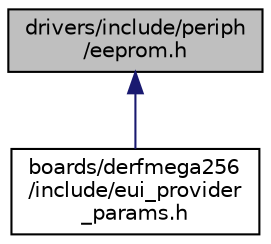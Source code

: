 digraph "drivers/include/periph/eeprom.h"
{
 // LATEX_PDF_SIZE
  edge [fontname="Helvetica",fontsize="10",labelfontname="Helvetica",labelfontsize="10"];
  node [fontname="Helvetica",fontsize="10",shape=record];
  Node1 [label="drivers/include/periph\l/eeprom.h",height=0.2,width=0.4,color="black", fillcolor="grey75", style="filled", fontcolor="black",tooltip="Low-level eeprom driver interface."];
  Node1 -> Node2 [dir="back",color="midnightblue",fontsize="10",style="solid",fontname="Helvetica"];
  Node2 [label="boards/derfmega256\l/include/eui_provider\l_params.h",height=0.2,width=0.4,color="black", fillcolor="white", style="filled",URL="$derfmega256_2include_2eui__provider__params_8h.html",tooltip="EUI providers found on the board."];
}
